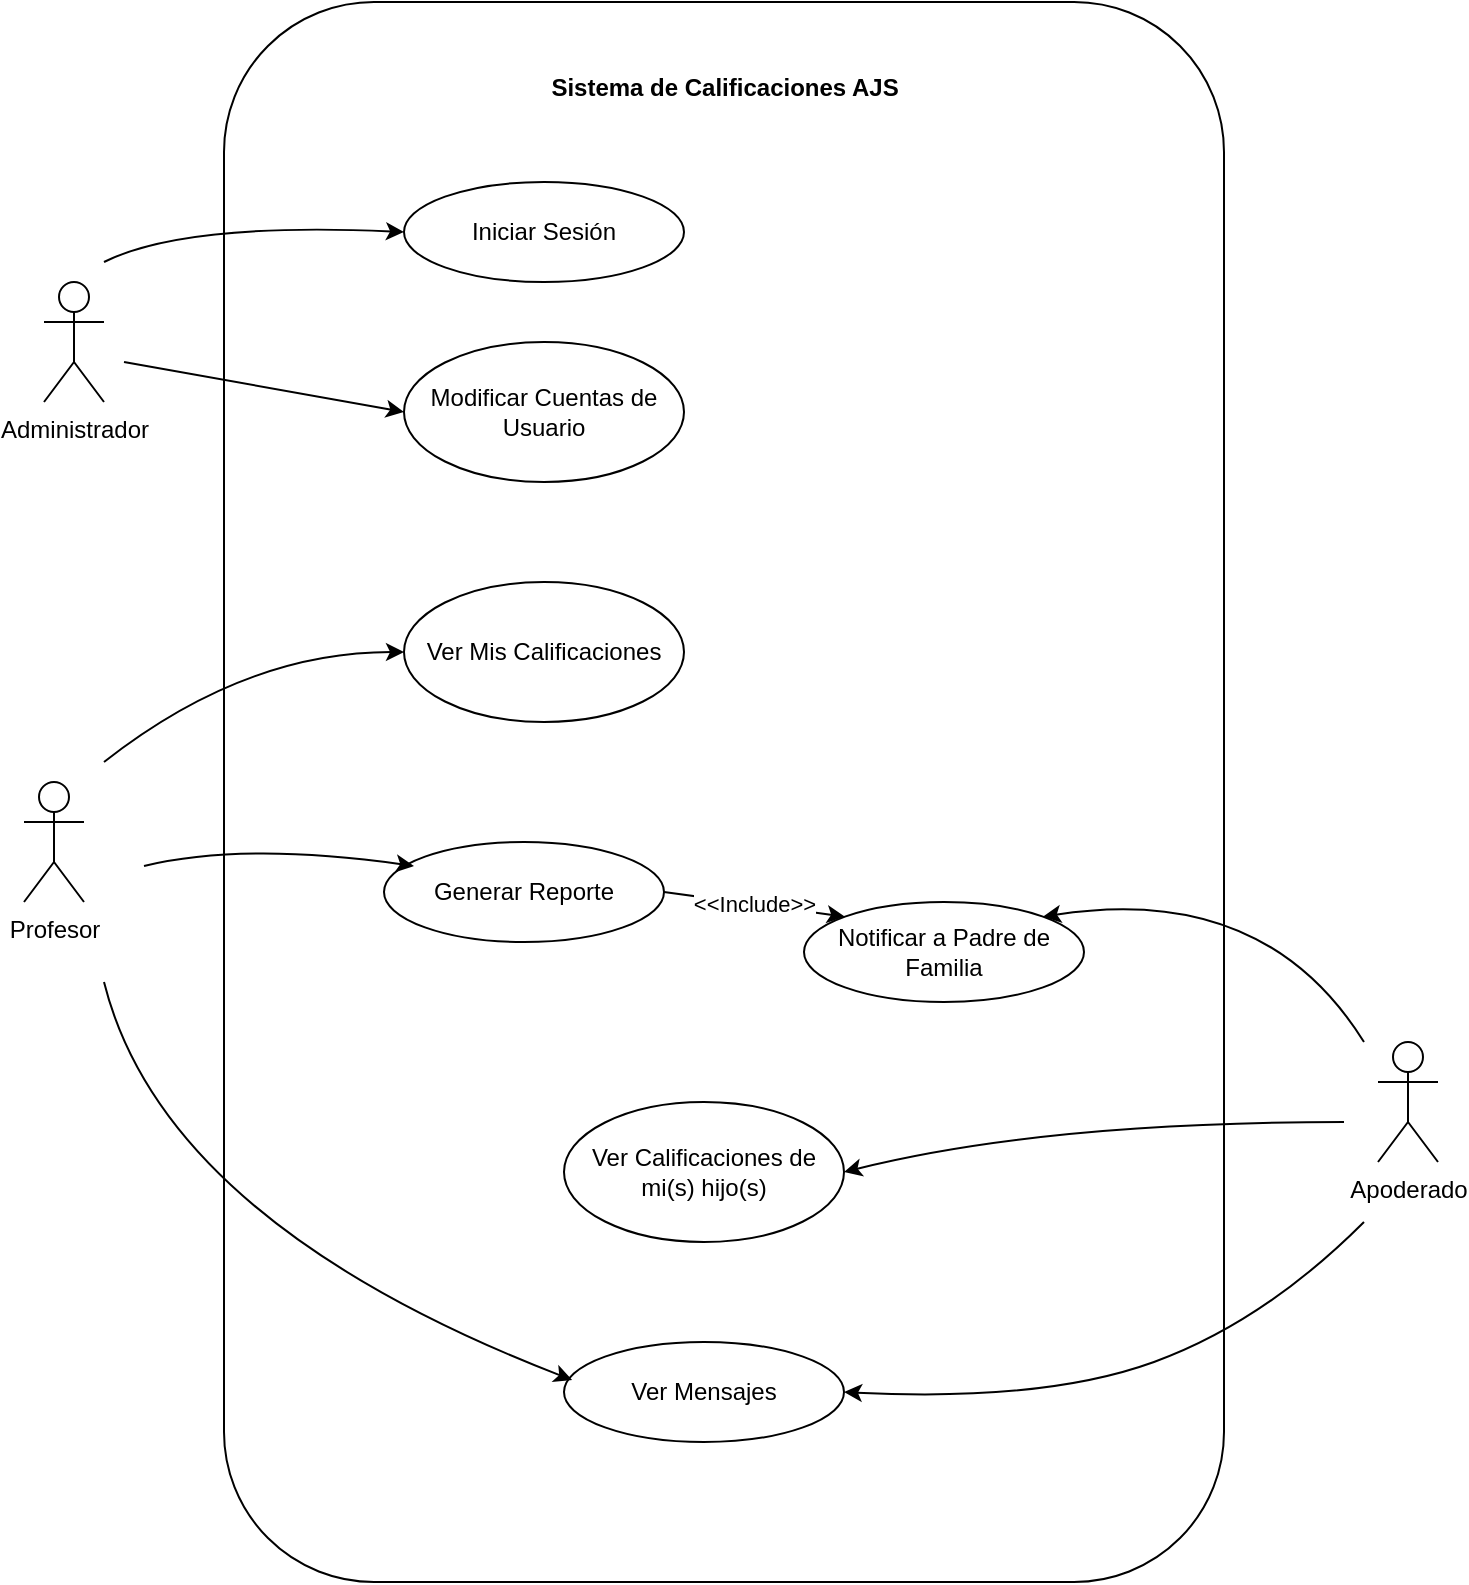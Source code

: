 <mxfile version="24.8.1">
  <diagram name="Página-1" id="giZ5Y6QYd9xcURcPFQVY">
    <mxGraphModel dx="1901" dy="1052" grid="1" gridSize="10" guides="1" tooltips="1" connect="1" arrows="1" fold="1" page="1" pageScale="1" pageWidth="827" pageHeight="1169" math="0" shadow="0">
      <root>
        <mxCell id="0" />
        <mxCell id="1" parent="0" />
        <mxCell id="QRCTrtcb7nfhT2A9gDhv-11" value="" style="rounded=1;whiteSpace=wrap;html=1;" parent="1" vertex="1">
          <mxGeometry x="160" y="110" width="500" height="790" as="geometry" />
        </mxCell>
        <mxCell id="QRCTrtcb7nfhT2A9gDhv-2" value="Iniciar Sesión" style="ellipse;whiteSpace=wrap;html=1;" parent="1" vertex="1">
          <mxGeometry x="250" y="200" width="140" height="50" as="geometry" />
        </mxCell>
        <mxCell id="QRCTrtcb7nfhT2A9gDhv-3" value="Sistema de Calificaciones AJS" style="text;align=center;fontStyle=1;verticalAlign=middle;spacingLeft=3;spacingRight=3;strokeColor=none;rotatable=0;points=[[0,0.5],[1,0.5]];portConstraint=eastwest;html=1;" parent="1" vertex="1">
          <mxGeometry x="370" y="140" width="80" height="26" as="geometry" />
        </mxCell>
        <mxCell id="QRCTrtcb7nfhT2A9gDhv-4" value="Administrador" style="shape=umlActor;verticalLabelPosition=bottom;verticalAlign=top;html=1;" parent="1" vertex="1">
          <mxGeometry x="70" y="250" width="30" height="60" as="geometry" />
        </mxCell>
        <mxCell id="QRCTrtcb7nfhT2A9gDhv-8" value="Modificar Cuentas de Usuario" style="ellipse;whiteSpace=wrap;html=1;" parent="1" vertex="1">
          <mxGeometry x="250" y="280" width="140" height="70" as="geometry" />
        </mxCell>
        <mxCell id="QRCTrtcb7nfhT2A9gDhv-19" value="" style="curved=1;endArrow=classic;html=1;rounded=0;entryX=0;entryY=0.5;entryDx=0;entryDy=0;" parent="1" target="QRCTrtcb7nfhT2A9gDhv-2" edge="1">
          <mxGeometry width="50" height="50" relative="1" as="geometry">
            <mxPoint x="100" y="240" as="sourcePoint" />
            <mxPoint x="130" y="210" as="targetPoint" />
            <Array as="points">
              <mxPoint x="140" y="220" />
            </Array>
          </mxGeometry>
        </mxCell>
        <mxCell id="QRCTrtcb7nfhT2A9gDhv-20" value="" style="curved=1;endArrow=classic;html=1;rounded=0;entryX=0;entryY=0.5;entryDx=0;entryDy=0;" parent="1" target="QRCTrtcb7nfhT2A9gDhv-8" edge="1">
          <mxGeometry width="50" height="50" relative="1" as="geometry">
            <mxPoint x="110" y="290" as="sourcePoint" />
            <mxPoint x="230" y="315" as="targetPoint" />
            <Array as="points" />
          </mxGeometry>
        </mxCell>
        <mxCell id="QRCTrtcb7nfhT2A9gDhv-25" value="Profesor" style="shape=umlActor;verticalLabelPosition=bottom;verticalAlign=top;html=1;" parent="1" vertex="1">
          <mxGeometry x="60" y="500" width="30" height="60" as="geometry" />
        </mxCell>
        <mxCell id="QRCTrtcb7nfhT2A9gDhv-26" value="Ver Mis Calificaciones" style="ellipse;whiteSpace=wrap;html=1;" parent="1" vertex="1">
          <mxGeometry x="250" y="400" width="140" height="70" as="geometry" />
        </mxCell>
        <mxCell id="QRCTrtcb7nfhT2A9gDhv-34" value="&amp;lt;&amp;lt;Include&amp;gt;&amp;gt;" style="rounded=0;orthogonalLoop=1;jettySize=auto;html=1;exitX=1;exitY=0.5;exitDx=0;exitDy=0;entryX=0;entryY=0;entryDx=0;entryDy=0;" parent="1" source="QRCTrtcb7nfhT2A9gDhv-27" target="QRCTrtcb7nfhT2A9gDhv-33" edge="1">
          <mxGeometry relative="1" as="geometry" />
        </mxCell>
        <mxCell id="QRCTrtcb7nfhT2A9gDhv-27" value="Generar Reporte" style="ellipse;whiteSpace=wrap;html=1;" parent="1" vertex="1">
          <mxGeometry x="240" y="530" width="140" height="50" as="geometry" />
        </mxCell>
        <mxCell id="QRCTrtcb7nfhT2A9gDhv-33" value="Notificar a Padre de Familia" style="ellipse;whiteSpace=wrap;html=1;" parent="1" vertex="1">
          <mxGeometry x="450" y="560" width="140" height="50" as="geometry" />
        </mxCell>
        <mxCell id="QRCTrtcb7nfhT2A9gDhv-38" value="Apoderado" style="shape=umlActor;verticalLabelPosition=bottom;verticalAlign=top;html=1;" parent="1" vertex="1">
          <mxGeometry x="737" y="630" width="30" height="60" as="geometry" />
        </mxCell>
        <mxCell id="QRCTrtcb7nfhT2A9gDhv-39" value="Ver Calificaciones de mi(s) hijo(s)" style="ellipse;whiteSpace=wrap;html=1;" parent="1" vertex="1">
          <mxGeometry x="330" y="660" width="140" height="70" as="geometry" />
        </mxCell>
        <mxCell id="QRCTrtcb7nfhT2A9gDhv-40" value="Ver Mensajes" style="ellipse;whiteSpace=wrap;html=1;" parent="1" vertex="1">
          <mxGeometry x="330" y="780" width="140" height="50" as="geometry" />
        </mxCell>
        <mxCell id="QRCTrtcb7nfhT2A9gDhv-43" value="" style="curved=1;endArrow=classic;html=1;rounded=0;entryX=0.029;entryY=0.38;entryDx=0;entryDy=0;entryPerimeter=0;" parent="1" target="QRCTrtcb7nfhT2A9gDhv-40" edge="1">
          <mxGeometry width="50" height="50" relative="1" as="geometry">
            <mxPoint x="100" y="600" as="sourcePoint" />
            <mxPoint x="425" y="650" as="targetPoint" />
            <Array as="points">
              <mxPoint x="130" y="720" />
            </Array>
          </mxGeometry>
        </mxCell>
        <mxCell id="6XVmkfz-TCKT_6qi19FL-2" value="" style="curved=1;endArrow=classic;html=1;rounded=0;entryX=0;entryY=0.5;entryDx=0;entryDy=0;" edge="1" parent="1" target="QRCTrtcb7nfhT2A9gDhv-26">
          <mxGeometry width="50" height="50" relative="1" as="geometry">
            <mxPoint x="100" y="490" as="sourcePoint" />
            <mxPoint x="130" y="450" as="targetPoint" />
            <Array as="points">
              <mxPoint x="170" y="435" />
            </Array>
          </mxGeometry>
        </mxCell>
        <mxCell id="6XVmkfz-TCKT_6qi19FL-5" value="" style="curved=1;endArrow=classic;html=1;rounded=0;entryX=1;entryY=0;entryDx=0;entryDy=0;" edge="1" parent="1" target="QRCTrtcb7nfhT2A9gDhv-33">
          <mxGeometry width="50" height="50" relative="1" as="geometry">
            <mxPoint x="730" y="630" as="sourcePoint" />
            <mxPoint x="760" y="540" as="targetPoint" />
            <Array as="points">
              <mxPoint x="680" y="550" />
            </Array>
          </mxGeometry>
        </mxCell>
        <mxCell id="6XVmkfz-TCKT_6qi19FL-6" value="" style="curved=1;endArrow=classic;html=1;rounded=0;entryX=1;entryY=0.5;entryDx=0;entryDy=0;" edge="1" parent="1" target="QRCTrtcb7nfhT2A9gDhv-39">
          <mxGeometry width="50" height="50" relative="1" as="geometry">
            <mxPoint x="720" y="670" as="sourcePoint" />
            <mxPoint x="620" y="670" as="targetPoint" />
            <Array as="points">
              <mxPoint x="570" y="670" />
            </Array>
          </mxGeometry>
        </mxCell>
        <mxCell id="6XVmkfz-TCKT_6qi19FL-7" value="" style="curved=1;endArrow=classic;html=1;rounded=0;entryX=1;entryY=0.5;entryDx=0;entryDy=0;" edge="1" parent="1" target="QRCTrtcb7nfhT2A9gDhv-40">
          <mxGeometry width="50" height="50" relative="1" as="geometry">
            <mxPoint x="730" y="720" as="sourcePoint" />
            <mxPoint x="650" y="740" as="targetPoint" />
            <Array as="points">
              <mxPoint x="680" y="770" />
              <mxPoint x="570" y="810" />
            </Array>
          </mxGeometry>
        </mxCell>
        <mxCell id="6XVmkfz-TCKT_6qi19FL-9" value="" style="curved=1;endArrow=classic;html=1;rounded=0;entryX=0.107;entryY=0.24;entryDx=0;entryDy=0;entryPerimeter=0;" edge="1" parent="1" target="QRCTrtcb7nfhT2A9gDhv-27">
          <mxGeometry width="50" height="50" relative="1" as="geometry">
            <mxPoint x="120" y="542" as="sourcePoint" />
            <mxPoint x="200" y="535" as="targetPoint" />
            <Array as="points">
              <mxPoint x="170" y="530" />
            </Array>
          </mxGeometry>
        </mxCell>
      </root>
    </mxGraphModel>
  </diagram>
</mxfile>
